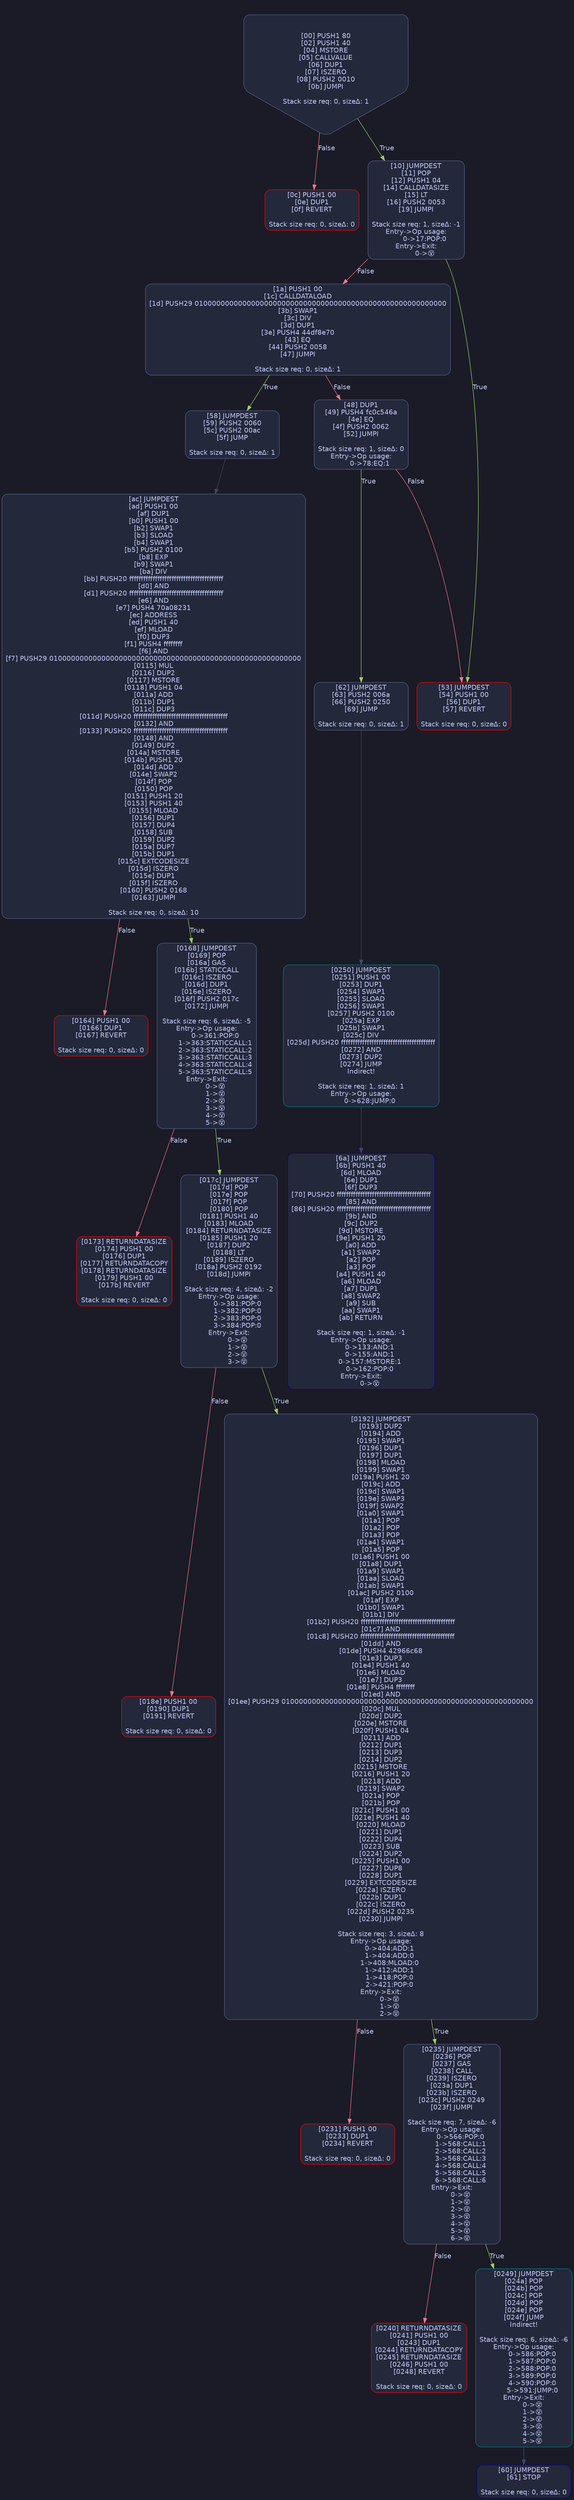 digraph G {
    node [shape=box, style="filled, rounded", color="#565f89", fontcolor="#c0caf5", fontname="Helvetica", fillcolor="#24283b"];
    edge [color="#414868", fontcolor="#c0caf5", fontname="Helvetica"];
    bgcolor="#1a1b26";
    0 [ label = "[00] PUSH1 80
[02] PUSH1 40
[04] MSTORE
[05] CALLVALUE
[06] DUP1
[07] ISZERO
[08] PUSH2 0010
[0b] JUMPI

Stack size req: 0, sizeΔ: 1
" shape = invhouse]
    1 [ label = "[0c] PUSH1 00
[0e] DUP1
[0f] REVERT

Stack size req: 0, sizeΔ: 0
" color = "red"]
    2 [ label = "[10] JUMPDEST
[11] POP
[12] PUSH1 04
[14] CALLDATASIZE
[15] LT
[16] PUSH2 0053
[19] JUMPI

Stack size req: 1, sizeΔ: -1
Entry->Op usage:
	0->17:POP:0
Entry->Exit:
	0->😵
"]
    3 [ label = "[1a] PUSH1 00
[1c] CALLDATALOAD
[1d] PUSH29 0100000000000000000000000000000000000000000000000000000000
[3b] SWAP1
[3c] DIV
[3d] DUP1
[3e] PUSH4 44df8e70
[43] EQ
[44] PUSH2 0058
[47] JUMPI

Stack size req: 0, sizeΔ: 1
"]
    4 [ label = "[48] DUP1
[49] PUSH4 fc0c546a
[4e] EQ
[4f] PUSH2 0062
[52] JUMPI

Stack size req: 1, sizeΔ: 0
Entry->Op usage:
	0->78:EQ:1
"]
    5 [ label = "[53] JUMPDEST
[54] PUSH1 00
[56] DUP1
[57] REVERT

Stack size req: 0, sizeΔ: 0
" color = "red"]
    6 [ label = "[58] JUMPDEST
[59] PUSH2 0060
[5c] PUSH2 00ac
[5f] JUMP

Stack size req: 0, sizeΔ: 1
"]
    7 [ label = "[60] JUMPDEST
[61] STOP

Stack size req: 0, sizeΔ: 0
" color = "darkblue"]
    8 [ label = "[62] JUMPDEST
[63] PUSH2 006a
[66] PUSH2 0250
[69] JUMP

Stack size req: 0, sizeΔ: 1
"]
    9 [ label = "[6a] JUMPDEST
[6b] PUSH1 40
[6d] MLOAD
[6e] DUP1
[6f] DUP3
[70] PUSH20 ffffffffffffffffffffffffffffffffffffffff
[85] AND
[86] PUSH20 ffffffffffffffffffffffffffffffffffffffff
[9b] AND
[9c] DUP2
[9d] MSTORE
[9e] PUSH1 20
[a0] ADD
[a1] SWAP2
[a2] POP
[a3] POP
[a4] PUSH1 40
[a6] MLOAD
[a7] DUP1
[a8] SWAP2
[a9] SUB
[aa] SWAP1
[ab] RETURN

Stack size req: 1, sizeΔ: -1
Entry->Op usage:
	0->133:AND:1
	0->155:AND:1
	0->157:MSTORE:1
	0->162:POP:0
Entry->Exit:
	0->😵
" color = "darkblue"]
    10 [ label = "[ac] JUMPDEST
[ad] PUSH1 00
[af] DUP1
[b0] PUSH1 00
[b2] SWAP1
[b3] SLOAD
[b4] SWAP1
[b5] PUSH2 0100
[b8] EXP
[b9] SWAP1
[ba] DIV
[bb] PUSH20 ffffffffffffffffffffffffffffffffffffffff
[d0] AND
[d1] PUSH20 ffffffffffffffffffffffffffffffffffffffff
[e6] AND
[e7] PUSH4 70a08231
[ec] ADDRESS
[ed] PUSH1 40
[ef] MLOAD
[f0] DUP3
[f1] PUSH4 ffffffff
[f6] AND
[f7] PUSH29 0100000000000000000000000000000000000000000000000000000000
[0115] MUL
[0116] DUP2
[0117] MSTORE
[0118] PUSH1 04
[011a] ADD
[011b] DUP1
[011c] DUP3
[011d] PUSH20 ffffffffffffffffffffffffffffffffffffffff
[0132] AND
[0133] PUSH20 ffffffffffffffffffffffffffffffffffffffff
[0148] AND
[0149] DUP2
[014a] MSTORE
[014b] PUSH1 20
[014d] ADD
[014e] SWAP2
[014f] POP
[0150] POP
[0151] PUSH1 20
[0153] PUSH1 40
[0155] MLOAD
[0156] DUP1
[0157] DUP4
[0158] SUB
[0159] DUP2
[015a] DUP7
[015b] DUP1
[015c] EXTCODESIZE
[015d] ISZERO
[015e] DUP1
[015f] ISZERO
[0160] PUSH2 0168
[0163] JUMPI

Stack size req: 0, sizeΔ: 10
"]
    11 [ label = "[0164] PUSH1 00
[0166] DUP1
[0167] REVERT

Stack size req: 0, sizeΔ: 0
" color = "red"]
    12 [ label = "[0168] JUMPDEST
[0169] POP
[016a] GAS
[016b] STATICCALL
[016c] ISZERO
[016d] DUP1
[016e] ISZERO
[016f] PUSH2 017c
[0172] JUMPI

Stack size req: 6, sizeΔ: -5
Entry->Op usage:
	0->361:POP:0
	1->363:STATICCALL:1
	2->363:STATICCALL:2
	3->363:STATICCALL:3
	4->363:STATICCALL:4
	5->363:STATICCALL:5
Entry->Exit:
	0->😵
	1->😵
	2->😵
	3->😵
	4->😵
	5->😵
"]
    13 [ label = "[0173] RETURNDATASIZE
[0174] PUSH1 00
[0176] DUP1
[0177] RETURNDATACOPY
[0178] RETURNDATASIZE
[0179] PUSH1 00
[017b] REVERT

Stack size req: 0, sizeΔ: 0
" color = "red"]
    14 [ label = "[017c] JUMPDEST
[017d] POP
[017e] POP
[017f] POP
[0180] POP
[0181] PUSH1 40
[0183] MLOAD
[0184] RETURNDATASIZE
[0185] PUSH1 20
[0187] DUP2
[0188] LT
[0189] ISZERO
[018a] PUSH2 0192
[018d] JUMPI

Stack size req: 4, sizeΔ: -2
Entry->Op usage:
	0->381:POP:0
	1->382:POP:0
	2->383:POP:0
	3->384:POP:0
Entry->Exit:
	0->😵
	1->😵
	2->😵
	3->😵
"]
    15 [ label = "[018e] PUSH1 00
[0190] DUP1
[0191] REVERT

Stack size req: 0, sizeΔ: 0
" color = "red"]
    16 [ label = "[0192] JUMPDEST
[0193] DUP2
[0194] ADD
[0195] SWAP1
[0196] DUP1
[0197] DUP1
[0198] MLOAD
[0199] SWAP1
[019a] PUSH1 20
[019c] ADD
[019d] SWAP1
[019e] SWAP3
[019f] SWAP2
[01a0] SWAP1
[01a1] POP
[01a2] POP
[01a3] POP
[01a4] SWAP1
[01a5] POP
[01a6] PUSH1 00
[01a8] DUP1
[01a9] SWAP1
[01aa] SLOAD
[01ab] SWAP1
[01ac] PUSH2 0100
[01af] EXP
[01b0] SWAP1
[01b1] DIV
[01b2] PUSH20 ffffffffffffffffffffffffffffffffffffffff
[01c7] AND
[01c8] PUSH20 ffffffffffffffffffffffffffffffffffffffff
[01dd] AND
[01de] PUSH4 42966c68
[01e3] DUP3
[01e4] PUSH1 40
[01e6] MLOAD
[01e7] DUP3
[01e8] PUSH4 ffffffff
[01ed] AND
[01ee] PUSH29 0100000000000000000000000000000000000000000000000000000000
[020c] MUL
[020d] DUP2
[020e] MSTORE
[020f] PUSH1 04
[0211] ADD
[0212] DUP1
[0213] DUP3
[0214] DUP2
[0215] MSTORE
[0216] PUSH1 20
[0218] ADD
[0219] SWAP2
[021a] POP
[021b] POP
[021c] PUSH1 00
[021e] PUSH1 40
[0220] MLOAD
[0221] DUP1
[0222] DUP4
[0223] SUB
[0224] DUP2
[0225] PUSH1 00
[0227] DUP8
[0228] DUP1
[0229] EXTCODESIZE
[022a] ISZERO
[022b] DUP1
[022c] ISZERO
[022d] PUSH2 0235
[0230] JUMPI

Stack size req: 3, sizeΔ: 8
Entry->Op usage:
	0->404:ADD:1
	1->404:ADD:0
	1->408:MLOAD:0
	1->412:ADD:1
	1->418:POP:0
	2->421:POP:0
Entry->Exit:
	0->😵
	1->😵
	2->😵
"]
    17 [ label = "[0231] PUSH1 00
[0233] DUP1
[0234] REVERT

Stack size req: 0, sizeΔ: 0
" color = "red"]
    18 [ label = "[0235] JUMPDEST
[0236] POP
[0237] GAS
[0238] CALL
[0239] ISZERO
[023a] DUP1
[023b] ISZERO
[023c] PUSH2 0249
[023f] JUMPI

Stack size req: 7, sizeΔ: -6
Entry->Op usage:
	0->566:POP:0
	1->568:CALL:1
	2->568:CALL:2
	3->568:CALL:3
	4->568:CALL:4
	5->568:CALL:5
	6->568:CALL:6
Entry->Exit:
	0->😵
	1->😵
	2->😵
	3->😵
	4->😵
	5->😵
	6->😵
"]
    19 [ label = "[0240] RETURNDATASIZE
[0241] PUSH1 00
[0243] DUP1
[0244] RETURNDATACOPY
[0245] RETURNDATASIZE
[0246] PUSH1 00
[0248] REVERT

Stack size req: 0, sizeΔ: 0
" color = "red"]
    20 [ label = "[0249] JUMPDEST
[024a] POP
[024b] POP
[024c] POP
[024d] POP
[024e] POP
[024f] JUMP
Indirect!

Stack size req: 6, sizeΔ: -6
Entry->Op usage:
	0->586:POP:0
	1->587:POP:0
	2->588:POP:0
	3->589:POP:0
	4->590:POP:0
	5->591:JUMP:0
Entry->Exit:
	0->😵
	1->😵
	2->😵
	3->😵
	4->😵
	5->😵
" color = "teal"]
    21 [ label = "[0250] JUMPDEST
[0251] PUSH1 00
[0253] DUP1
[0254] SWAP1
[0255] SLOAD
[0256] SWAP1
[0257] PUSH2 0100
[025a] EXP
[025b] SWAP1
[025c] DIV
[025d] PUSH20 ffffffffffffffffffffffffffffffffffffffff
[0272] AND
[0273] DUP2
[0274] JUMP
Indirect!

Stack size req: 1, sizeΔ: 1
Entry->Op usage:
	0->628:JUMP:0
" color = "teal"]
    0 -> 1 [ label = "False" color = "#f7768e"]
    0 -> 2 [ label = "True" color = "#9ece6a"]
    2 -> 3 [ label = "False" color = "#f7768e"]
    2 -> 5 [ label = "True" color = "#9ece6a"]
    3 -> 4 [ label = "False" color = "#f7768e"]
    3 -> 6 [ label = "True" color = "#9ece6a"]
    4 -> 5 [ label = "False" color = "#f7768e"]
    4 -> 8 [ label = "True" color = "#9ece6a"]
    6 -> 10 [ ]
    8 -> 21 [ ]
    10 -> 11 [ label = "False" color = "#f7768e"]
    10 -> 12 [ label = "True" color = "#9ece6a"]
    12 -> 13 [ label = "False" color = "#f7768e"]
    12 -> 14 [ label = "True" color = "#9ece6a"]
    14 -> 15 [ label = "False" color = "#f7768e"]
    14 -> 16 [ label = "True" color = "#9ece6a"]
    16 -> 17 [ label = "False" color = "#f7768e"]
    16 -> 18 [ label = "True" color = "#9ece6a"]
    18 -> 19 [ label = "False" color = "#f7768e"]
    18 -> 20 [ label = "True" color = "#9ece6a"]
    20 -> 7 [ ]
    21 -> 9 [ ]

}
